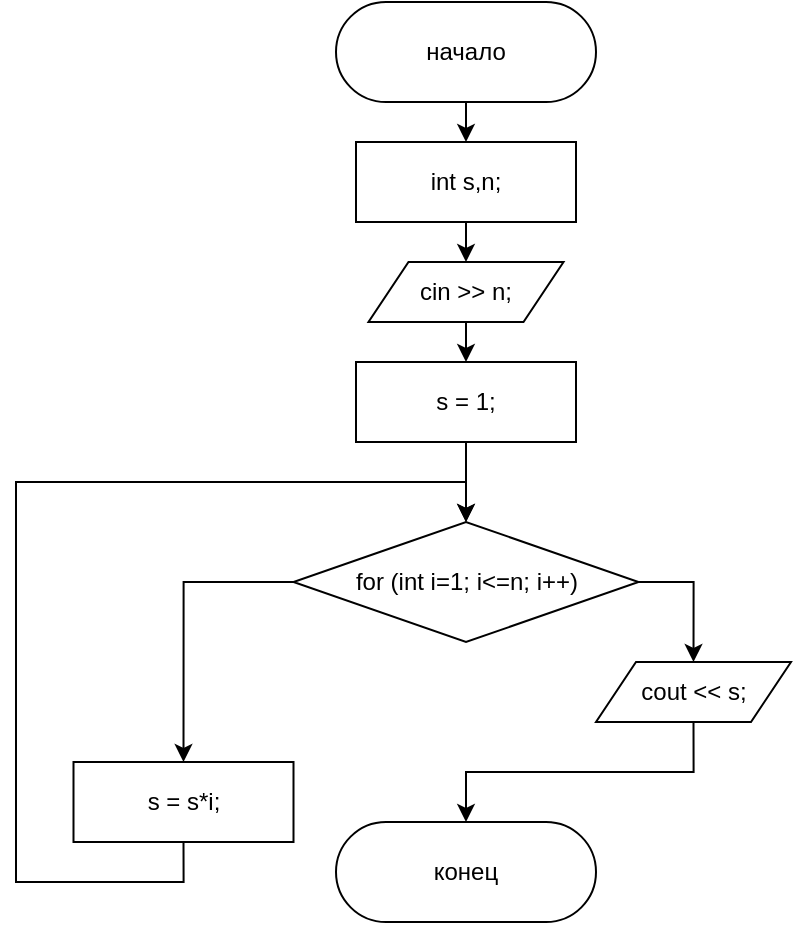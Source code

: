 <mxfile version="15.8.6" type="device"><diagram id="C5RBs43oDa-KdzZeNtuy" name="Page-1"><mxGraphModel dx="462" dy="736" grid="1" gridSize="10" guides="1" tooltips="1" connect="1" arrows="1" fold="1" page="1" pageScale="1" pageWidth="827" pageHeight="1169" math="0" shadow="0"><root><mxCell id="WIyWlLk6GJQsqaUBKTNV-0"/><mxCell id="WIyWlLk6GJQsqaUBKTNV-1" parent="WIyWlLk6GJQsqaUBKTNV-0"/><mxCell id="7y9Pi7SHWxLuiGCQ5rHv-0" style="edgeStyle=orthogonalEdgeStyle;rounded=0;orthogonalLoop=1;jettySize=auto;html=1;exitX=0.5;exitY=1;exitDx=0;exitDy=0;entryX=0.5;entryY=0;entryDx=0;entryDy=0;" edge="1" parent="WIyWlLk6GJQsqaUBKTNV-1" source="7y9Pi7SHWxLuiGCQ5rHv-1" target="7y9Pi7SHWxLuiGCQ5rHv-2"><mxGeometry relative="1" as="geometry"/></mxCell><mxCell id="7y9Pi7SHWxLuiGCQ5rHv-1" value="начало" style="rounded=1;whiteSpace=wrap;html=1;arcSize=50;" vertex="1" parent="WIyWlLk6GJQsqaUBKTNV-1"><mxGeometry x="340" y="40" width="130" height="50" as="geometry"/></mxCell><mxCell id="7y9Pi7SHWxLuiGCQ5rHv-4" style="edgeStyle=orthogonalEdgeStyle;rounded=0;orthogonalLoop=1;jettySize=auto;html=1;exitX=0.5;exitY=1;exitDx=0;exitDy=0;entryX=0.5;entryY=0;entryDx=0;entryDy=0;" edge="1" parent="WIyWlLk6GJQsqaUBKTNV-1" source="7y9Pi7SHWxLuiGCQ5rHv-2" target="7y9Pi7SHWxLuiGCQ5rHv-3"><mxGeometry relative="1" as="geometry"/></mxCell><mxCell id="7y9Pi7SHWxLuiGCQ5rHv-2" value="int s,n;" style="rounded=0;whiteSpace=wrap;html=1;" vertex="1" parent="WIyWlLk6GJQsqaUBKTNV-1"><mxGeometry x="350" y="110" width="110" height="40" as="geometry"/></mxCell><mxCell id="7y9Pi7SHWxLuiGCQ5rHv-66" style="edgeStyle=orthogonalEdgeStyle;rounded=0;orthogonalLoop=1;jettySize=auto;html=1;exitX=0.5;exitY=1;exitDx=0;exitDy=0;entryX=0.5;entryY=0;entryDx=0;entryDy=0;" edge="1" parent="WIyWlLk6GJQsqaUBKTNV-1" source="7y9Pi7SHWxLuiGCQ5rHv-3" target="7y9Pi7SHWxLuiGCQ5rHv-64"><mxGeometry relative="1" as="geometry"/></mxCell><mxCell id="7y9Pi7SHWxLuiGCQ5rHv-3" value="cin &amp;gt;&amp;gt; n;" style="shape=parallelogram;perimeter=parallelogramPerimeter;whiteSpace=wrap;html=1;fixedSize=1;rounded=1;arcSize=0;" vertex="1" parent="WIyWlLk6GJQsqaUBKTNV-1"><mxGeometry x="356.25" y="170" width="97.5" height="30" as="geometry"/></mxCell><mxCell id="7y9Pi7SHWxLuiGCQ5rHv-20" value="конец" style="rounded=1;whiteSpace=wrap;html=1;arcSize=50;" vertex="1" parent="WIyWlLk6GJQsqaUBKTNV-1"><mxGeometry x="340" y="450" width="130" height="50" as="geometry"/></mxCell><mxCell id="7y9Pi7SHWxLuiGCQ5rHv-61" style="edgeStyle=orthogonalEdgeStyle;rounded=0;orthogonalLoop=1;jettySize=auto;html=1;exitX=1;exitY=0.5;exitDx=0;exitDy=0;entryX=0.5;entryY=0;entryDx=0;entryDy=0;" edge="1" parent="WIyWlLk6GJQsqaUBKTNV-1" source="7y9Pi7SHWxLuiGCQ5rHv-37" target="7y9Pi7SHWxLuiGCQ5rHv-38"><mxGeometry relative="1" as="geometry"><mxPoint x="515" y="400" as="targetPoint"/></mxGeometry></mxCell><mxCell id="7y9Pi7SHWxLuiGCQ5rHv-68" style="edgeStyle=orthogonalEdgeStyle;rounded=0;orthogonalLoop=1;jettySize=auto;html=1;exitX=0;exitY=0.5;exitDx=0;exitDy=0;entryX=0.5;entryY=0;entryDx=0;entryDy=0;" edge="1" parent="WIyWlLk6GJQsqaUBKTNV-1" source="7y9Pi7SHWxLuiGCQ5rHv-37" target="7y9Pi7SHWxLuiGCQ5rHv-67"><mxGeometry relative="1" as="geometry"/></mxCell><mxCell id="7y9Pi7SHWxLuiGCQ5rHv-37" value="for (int i=1; i&amp;lt;=n; i++)" style="rhombus;whiteSpace=wrap;html=1;rounded=1;arcSize=0;" vertex="1" parent="WIyWlLk6GJQsqaUBKTNV-1"><mxGeometry x="318.75" y="300" width="172.5" height="60" as="geometry"/></mxCell><mxCell id="7y9Pi7SHWxLuiGCQ5rHv-63" style="edgeStyle=orthogonalEdgeStyle;rounded=0;orthogonalLoop=1;jettySize=auto;html=1;exitX=0.5;exitY=1;exitDx=0;exitDy=0;entryX=0.5;entryY=0;entryDx=0;entryDy=0;" edge="1" parent="WIyWlLk6GJQsqaUBKTNV-1" source="7y9Pi7SHWxLuiGCQ5rHv-38" target="7y9Pi7SHWxLuiGCQ5rHv-20"><mxGeometry relative="1" as="geometry"/></mxCell><mxCell id="7y9Pi7SHWxLuiGCQ5rHv-38" value="cout &amp;lt;&amp;lt; s;" style="shape=parallelogram;perimeter=parallelogramPerimeter;whiteSpace=wrap;html=1;fixedSize=1;rounded=1;arcSize=0;" vertex="1" parent="WIyWlLk6GJQsqaUBKTNV-1"><mxGeometry x="470" y="370" width="97.5" height="30" as="geometry"/></mxCell><mxCell id="7y9Pi7SHWxLuiGCQ5rHv-65" style="edgeStyle=orthogonalEdgeStyle;rounded=0;orthogonalLoop=1;jettySize=auto;html=1;exitX=0.5;exitY=1;exitDx=0;exitDy=0;entryX=0.5;entryY=0;entryDx=0;entryDy=0;" edge="1" parent="WIyWlLk6GJQsqaUBKTNV-1" source="7y9Pi7SHWxLuiGCQ5rHv-64" target="7y9Pi7SHWxLuiGCQ5rHv-37"><mxGeometry relative="1" as="geometry"/></mxCell><mxCell id="7y9Pi7SHWxLuiGCQ5rHv-64" value="s = 1;" style="rounded=0;whiteSpace=wrap;html=1;" vertex="1" parent="WIyWlLk6GJQsqaUBKTNV-1"><mxGeometry x="350" y="220" width="110" height="40" as="geometry"/></mxCell><mxCell id="7y9Pi7SHWxLuiGCQ5rHv-69" style="edgeStyle=orthogonalEdgeStyle;rounded=0;orthogonalLoop=1;jettySize=auto;html=1;exitX=0.5;exitY=1;exitDx=0;exitDy=0;entryX=0.5;entryY=0;entryDx=0;entryDy=0;" edge="1" parent="WIyWlLk6GJQsqaUBKTNV-1" source="7y9Pi7SHWxLuiGCQ5rHv-67" target="7y9Pi7SHWxLuiGCQ5rHv-37"><mxGeometry relative="1" as="geometry"><Array as="points"><mxPoint x="264" y="480"/><mxPoint x="180" y="480"/><mxPoint x="180" y="280"/><mxPoint x="405" y="280"/></Array></mxGeometry></mxCell><mxCell id="7y9Pi7SHWxLuiGCQ5rHv-67" value="s = s*i;" style="rounded=0;whiteSpace=wrap;html=1;" vertex="1" parent="WIyWlLk6GJQsqaUBKTNV-1"><mxGeometry x="208.75" y="420" width="110" height="40" as="geometry"/></mxCell></root></mxGraphModel></diagram></mxfile>